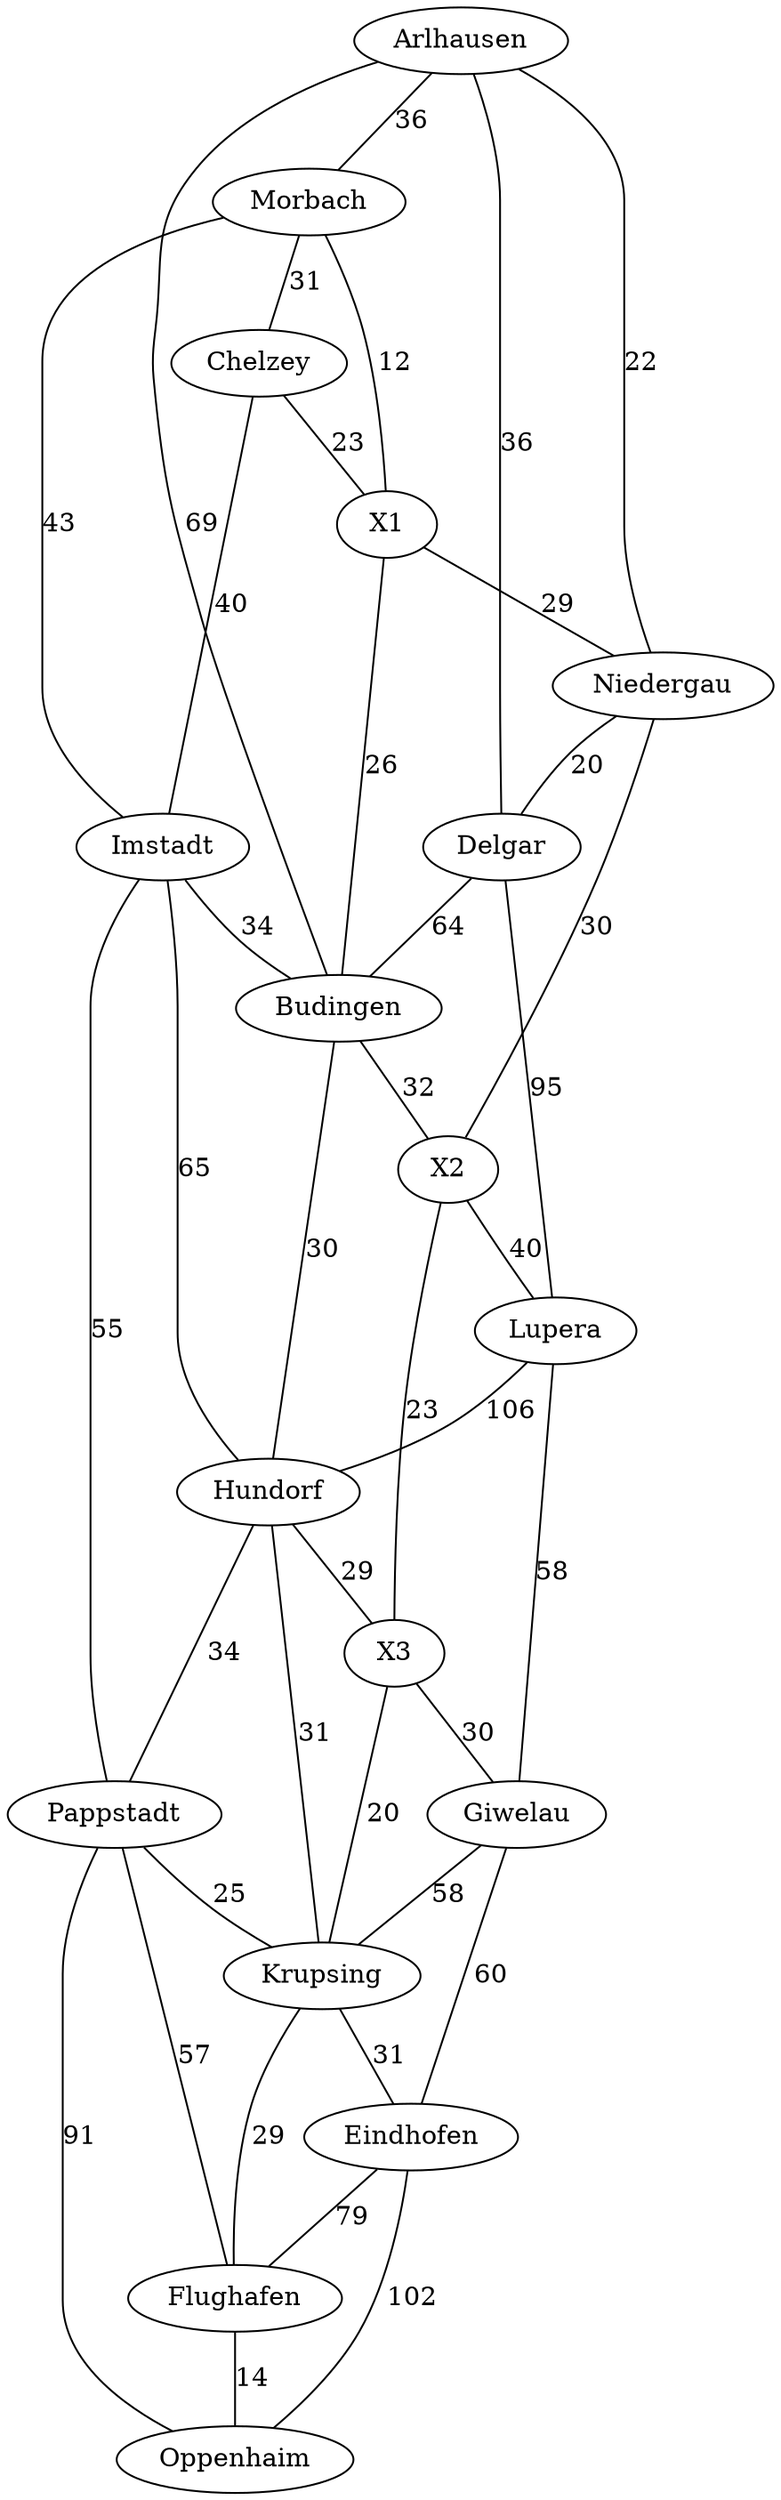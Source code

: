 graph net{
    0 [label="Arlhausen"]
    1 [label="Morbach"]
    2 [label="Chelzey"]
    3 [label="X1"]
    4 [label="Niedergau"]
    5 [label="Delgar"]
    6 [label="Imstadt"]
    7 [label="Budingen"]
    8 [label="X2"]
    9 [label="Lupera"]
    10 [label="Hundorf"]
    11 [label="X3"]
    12 [label="Giwelau"]
    13 [label="Pappstadt"]
    14 [label="Krupsing"]
    15 [label="Eindhofen"]
    16 [label="Flughafen"]
    17 [label="Oppenhaim"]
    0 -- 1 [label="36"]
    0 -- 5 [label="36"]
    1 -- 6 [label="43"]
    1 -- 2 [label="31"]
    2 -- 6 [label="40"]
    1 -- 3 [label="12"]
    2 -- 3 [label="23"]
    3 -- 4 [label="29"]
    0 -- 7 [label="69"]
    3 -- 7 [label="26"]
    0 -- 4 [label="22"]
    4 -- 5 [label="20"]
    5 -- 7 [label="64"]
    5 -- 9 [label="95"]
    4 -- 8 [label="30"]
    7 -- 8 [label="32"]
    8 -- 9 [label="40"]
    6 -- 7 [label="34"]
    7 -- 10 [label="30"]
    8 -- 11 [label="23"]
    9 -- 10 [label="106"]
    6 -- 10 [label="65"]
    6 -- 13 [label="55"]
    10 -- 13 [label="34"]
    10 -- 11 [label="29"]
    9 -- 12 [label="58"]
    11 -- 12 [label="30"]
    11 -- 14 [label="20"]
    10 -- 14 [label="31"]
    13 -- 14 [label="25"]
    12 -- 14 [label="58"]
    13 -- 16 [label="57"]
    13 -- 17 [label="91"]
    14 -- 16 [label="29"]
    14 -- 15 [label="31"]
    12 -- 15 [label="60"]
    15 -- 16 [label="79"]
    16 -- 17 [label="14"]
    15 -- 17 [label="102"]
}
